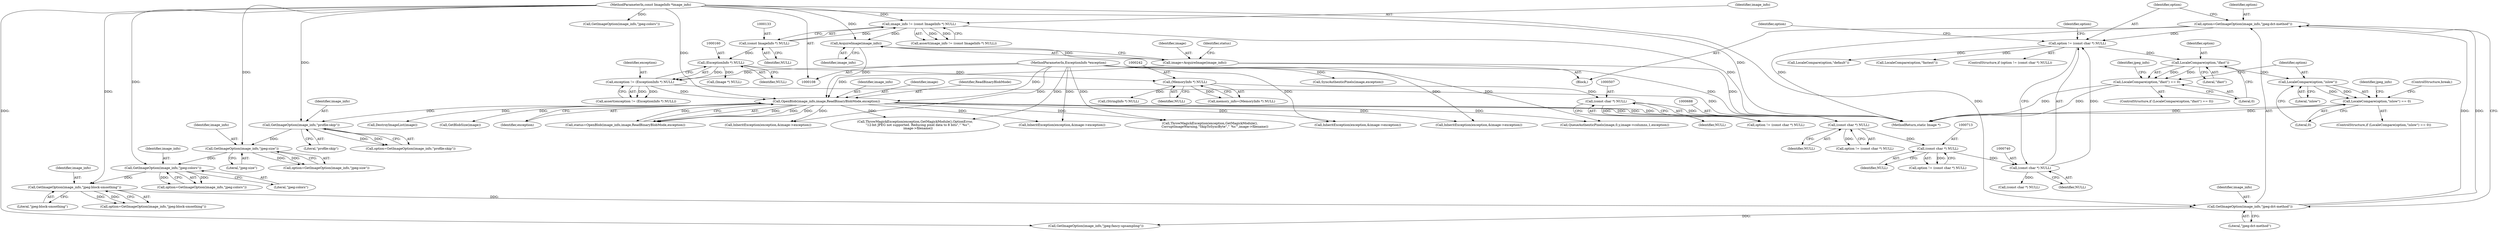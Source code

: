 digraph "0_ImageMagick_948356eec65aea91995d4b7cc487d197d2c5f602@pointer" {
"1000792" [label="(Call,LocaleCompare(option,\"ifast\"))"];
"1000737" [label="(Call,option != (const char *) NULL)"];
"1000731" [label="(Call,option=GetImageOption(image_info,\"jpeg:dct-method\"))"];
"1000733" [label="(Call,GetImageOption(image_info,\"jpeg:dct-method\"))"];
"1000706" [label="(Call,GetImageOption(image_info,\"jpeg:block-smoothing\"))"];
"1000681" [label="(Call,GetImageOption(image_info,\"jpeg:colors\"))"];
"1000499" [label="(Call,GetImageOption(image_info,\"jpeg:size\"))"];
"1000329" [label="(Call,GetImageOption(image_info,\"profile:skip\"))"];
"1000180" [label="(Call,OpenBlob(image_info,image,ReadBinaryBlobMode,exception))"];
"1000176" [label="(Call,AcquireImage(image_info))"];
"1000130" [label="(Call,image_info != (const ImageInfo *) NULL)"];
"1000109" [label="(MethodParameterIn,const ImageInfo *image_info)"];
"1000132" [label="(Call,(const ImageInfo *) NULL)"];
"1000174" [label="(Call,image=AcquireImage(image_info))"];
"1000157" [label="(Call,exception != (ExceptionInfo *) NULL)"];
"1000110" [label="(MethodParameterIn,ExceptionInfo *exception)"];
"1000159" [label="(Call,(ExceptionInfo *) NULL)"];
"1000739" [label="(Call,(const char *) NULL)"];
"1000712" [label="(Call,(const char *) NULL)"];
"1000687" [label="(Call,(const char *) NULL)"];
"1000506" [label="(Call,(const char *) NULL)"];
"1000241" [label="(Call,(MemoryInfo *) NULL)"];
"1000791" [label="(Call,LocaleCompare(option,\"ifast\") == 0)"];
"1000803" [label="(Call,LocaleCompare(option,\"islow\"))"];
"1000802" [label="(Call,LocaleCompare(option,\"islow\") == 0)"];
"1000500" [label="(Identifier,image_info)"];
"1000175" [label="(Identifier,image)"];
"1000195" [label="(Call,(Image *) NULL)"];
"1000180" [label="(Call,OpenBlob(image_info,image,ReadBinaryBlobMode,exception))"];
"1000706" [label="(Call,GetImageOption(image_info,\"jpeg:block-smoothing\"))"];
"1000710" [label="(Call,option != (const char *) NULL)"];
"1000330" [label="(Identifier,image_info)"];
"1000687" [label="(Call,(const char *) NULL)"];
"1000791" [label="(Call,LocaleCompare(option,\"ifast\") == 0)"];
"1001881" [label="(MethodReturn,static Image *)"];
"1000708" [label="(Literal,\"jpeg:block-smoothing\")"];
"1000497" [label="(Call,option=GetImageOption(image_info,\"jpeg:size\"))"];
"1000177" [label="(Identifier,image_info)"];
"1000812" [label="(ControlStructure,break;)"];
"1000192" [label="(Call,DestroyImageList(image))"];
"1000239" [label="(Call,memory_info=(MemoryInfo *) NULL)"];
"1000111" [label="(Block,)"];
"1000331" [label="(Literal,\"profile:skip\")"];
"1000794" [label="(Literal,\"ifast\")"];
"1000751" [label="(Call,LocaleCompare(option,\"default\"))"];
"1000809" [label="(Identifier,jpeg_info)"];
"1000241" [label="(Call,(MemoryInfo *) NULL)"];
"1000821" [label="(Call,(const char *) NULL)"];
"1000790" [label="(ControlStructure,if (LocaleCompare(option,\"ifast\") == 0))"];
"1001410" [label="(Call,ThrowMagickException(exception,GetMagickModule(),\n          CorruptImageWarning,\"SkipToSyncByte\",\"`%s'\",image->filename))"];
"1000181" [label="(Identifier,image_info)"];
"1000804" [label="(Identifier,option)"];
"1000182" [label="(Identifier,image)"];
"1000805" [label="(Literal,\"islow\")"];
"1000183" [label="(Identifier,ReadBinaryBlobMode)"];
"1000156" [label="(Call,assert(exception != (ExceptionInfo *) NULL))"];
"1000265" [label="(Call,(StringInfo *) NULL)"];
"1000744" [label="(Identifier,option)"];
"1000712" [label="(Call,(const char *) NULL)"];
"1000129" [label="(Call,assert(image_info != (const ImageInfo *) NULL))"];
"1000176" [label="(Call,AcquireImage(image_info))"];
"1000801" [label="(ControlStructure,if (LocaleCompare(option,\"islow\") == 0))"];
"1000936" [label="(Call,InheritException(exception,&image->exception))"];
"1000685" [label="(Call,option != (const char *) NULL)"];
"1000134" [label="(Identifier,NULL)"];
"1000683" [label="(Literal,\"jpeg:colors\")"];
"1000798" [label="(Identifier,jpeg_info)"];
"1000298" [label="(Call,InheritException(exception,&image->exception))"];
"1000132" [label="(Call,(const ImageInfo *) NULL)"];
"1000158" [label="(Identifier,exception)"];
"1000739" [label="(Call,(const char *) NULL)"];
"1000792" [label="(Call,LocaleCompare(option,\"ifast\"))"];
"1000802" [label="(Call,LocaleCompare(option,\"islow\") == 0)"];
"1000501" [label="(Literal,\"jpeg:size\")"];
"1000735" [label="(Literal,\"jpeg:dct-method\")"];
"1000499" [label="(Call,GetImageOption(image_info,\"jpeg:size\"))"];
"1000682" [label="(Identifier,image_info)"];
"1000327" [label="(Call,option=GetImageOption(image_info,\"profile:skip\"))"];
"1000110" [label="(MethodParameterIn,ExceptionInfo *exception)"];
"1000704" [label="(Call,option=GetImageOption(image_info,\"jpeg:block-smoothing\"))"];
"1000737" [label="(Call,option != (const char *) NULL)"];
"1000504" [label="(Call,option != (const char *) NULL)"];
"1000793" [label="(Identifier,option)"];
"1000741" [label="(Identifier,NULL)"];
"1000731" [label="(Call,option=GetImageOption(image_info,\"jpeg:dct-method\"))"];
"1000659" [label="(Call,ThrowMagickException(exception,GetMagickModule(),OptionError,\n      \"12-bit JPEG not supported. Reducing pixel data to 8 bits\",\"`%s'\",\n      image->filename))"];
"1000766" [label="(Call,LocaleCompare(option,\"fastest\"))"];
"1000329" [label="(Call,GetImageOption(image_info,\"profile:skip\"))"];
"1000179" [label="(Identifier,status)"];
"1000679" [label="(Call,option=GetImageOption(image_info,\"jpeg:colors\"))"];
"1000506" [label="(Call,(const char *) NULL)"];
"1000243" [label="(Identifier,NULL)"];
"1000815" [label="(Call,GetImageOption(image_info,\"jpeg:fancy-upsampling\"))"];
"1000795" [label="(Literal,0)"];
"1000109" [label="(MethodParameterIn,const ImageInfo *image_info)"];
"1000157" [label="(Call,exception != (ExceptionInfo *) NULL)"];
"1000681" [label="(Call,GetImageOption(image_info,\"jpeg:colors\"))"];
"1000738" [label="(Identifier,option)"];
"1001098" [label="(Call,InheritException(exception,&image->exception))"];
"1000200" [label="(Call,GetBlobSize(image))"];
"1000736" [label="(ControlStructure,if (option != (const char *) NULL))"];
"1000161" [label="(Identifier,NULL)"];
"1000508" [label="(Identifier,NULL)"];
"1000803" [label="(Call,LocaleCompare(option,\"islow\"))"];
"1000174" [label="(Call,image=AcquireImage(image_info))"];
"1000733" [label="(Call,GetImageOption(image_info,\"jpeg:dct-method\"))"];
"1000131" [label="(Identifier,image_info)"];
"1001820" [label="(Call,SyncAuthenticPixels(image,exception))"];
"1000734" [label="(Identifier,image_info)"];
"1000184" [label="(Identifier,exception)"];
"1000689" [label="(Identifier,NULL)"];
"1000806" [label="(Literal,0)"];
"1000814" [label="(Identifier,option)"];
"1000178" [label="(Call,status=OpenBlob(image_info,image,ReadBinaryBlobMode,exception))"];
"1000732" [label="(Identifier,option)"];
"1000976" [label="(Call,InheritException(exception,&image->exception))"];
"1000130" [label="(Call,image_info != (const ImageInfo *) NULL)"];
"1000159" [label="(Call,(ExceptionInfo *) NULL)"];
"1001425" [label="(Call,QueueAuthenticPixels(image,0,y,image->columns,1,exception))"];
"1000714" [label="(Identifier,NULL)"];
"1000707" [label="(Identifier,image_info)"];
"1000919" [label="(Call,GetImageOption(image_info,\"jpeg:colors\"))"];
"1000792" -> "1000791"  [label="AST: "];
"1000792" -> "1000794"  [label="CFG: "];
"1000793" -> "1000792"  [label="AST: "];
"1000794" -> "1000792"  [label="AST: "];
"1000795" -> "1000792"  [label="CFG: "];
"1000792" -> "1000791"  [label="DDG: "];
"1000792" -> "1000791"  [label="DDG: "];
"1000737" -> "1000792"  [label="DDG: "];
"1000792" -> "1000803"  [label="DDG: "];
"1000737" -> "1000736"  [label="AST: "];
"1000737" -> "1000739"  [label="CFG: "];
"1000738" -> "1000737"  [label="AST: "];
"1000739" -> "1000737"  [label="AST: "];
"1000744" -> "1000737"  [label="CFG: "];
"1000814" -> "1000737"  [label="CFG: "];
"1000731" -> "1000737"  [label="DDG: "];
"1000739" -> "1000737"  [label="DDG: "];
"1000737" -> "1000751"  [label="DDG: "];
"1000737" -> "1000766"  [label="DDG: "];
"1000731" -> "1000111"  [label="AST: "];
"1000731" -> "1000733"  [label="CFG: "];
"1000732" -> "1000731"  [label="AST: "];
"1000733" -> "1000731"  [label="AST: "];
"1000738" -> "1000731"  [label="CFG: "];
"1000731" -> "1001881"  [label="DDG: "];
"1000733" -> "1000731"  [label="DDG: "];
"1000733" -> "1000731"  [label="DDG: "];
"1000733" -> "1000735"  [label="CFG: "];
"1000734" -> "1000733"  [label="AST: "];
"1000735" -> "1000733"  [label="AST: "];
"1000706" -> "1000733"  [label="DDG: "];
"1000109" -> "1000733"  [label="DDG: "];
"1000733" -> "1000815"  [label="DDG: "];
"1000706" -> "1000704"  [label="AST: "];
"1000706" -> "1000708"  [label="CFG: "];
"1000707" -> "1000706"  [label="AST: "];
"1000708" -> "1000706"  [label="AST: "];
"1000704" -> "1000706"  [label="CFG: "];
"1000706" -> "1000704"  [label="DDG: "];
"1000706" -> "1000704"  [label="DDG: "];
"1000681" -> "1000706"  [label="DDG: "];
"1000109" -> "1000706"  [label="DDG: "];
"1000681" -> "1000679"  [label="AST: "];
"1000681" -> "1000683"  [label="CFG: "];
"1000682" -> "1000681"  [label="AST: "];
"1000683" -> "1000681"  [label="AST: "];
"1000679" -> "1000681"  [label="CFG: "];
"1000681" -> "1000679"  [label="DDG: "];
"1000681" -> "1000679"  [label="DDG: "];
"1000499" -> "1000681"  [label="DDG: "];
"1000109" -> "1000681"  [label="DDG: "];
"1000499" -> "1000497"  [label="AST: "];
"1000499" -> "1000501"  [label="CFG: "];
"1000500" -> "1000499"  [label="AST: "];
"1000501" -> "1000499"  [label="AST: "];
"1000497" -> "1000499"  [label="CFG: "];
"1000499" -> "1000497"  [label="DDG: "];
"1000499" -> "1000497"  [label="DDG: "];
"1000329" -> "1000499"  [label="DDG: "];
"1000109" -> "1000499"  [label="DDG: "];
"1000329" -> "1000327"  [label="AST: "];
"1000329" -> "1000331"  [label="CFG: "];
"1000330" -> "1000329"  [label="AST: "];
"1000331" -> "1000329"  [label="AST: "];
"1000327" -> "1000329"  [label="CFG: "];
"1000329" -> "1000327"  [label="DDG: "];
"1000329" -> "1000327"  [label="DDG: "];
"1000180" -> "1000329"  [label="DDG: "];
"1000109" -> "1000329"  [label="DDG: "];
"1000180" -> "1000178"  [label="AST: "];
"1000180" -> "1000184"  [label="CFG: "];
"1000181" -> "1000180"  [label="AST: "];
"1000182" -> "1000180"  [label="AST: "];
"1000183" -> "1000180"  [label="AST: "];
"1000184" -> "1000180"  [label="AST: "];
"1000178" -> "1000180"  [label="CFG: "];
"1000180" -> "1001881"  [label="DDG: "];
"1000180" -> "1001881"  [label="DDG: "];
"1000180" -> "1001881"  [label="DDG: "];
"1000180" -> "1000178"  [label="DDG: "];
"1000180" -> "1000178"  [label="DDG: "];
"1000180" -> "1000178"  [label="DDG: "];
"1000180" -> "1000178"  [label="DDG: "];
"1000176" -> "1000180"  [label="DDG: "];
"1000109" -> "1000180"  [label="DDG: "];
"1000174" -> "1000180"  [label="DDG: "];
"1000157" -> "1000180"  [label="DDG: "];
"1000110" -> "1000180"  [label="DDG: "];
"1000180" -> "1000192"  [label="DDG: "];
"1000180" -> "1000200"  [label="DDG: "];
"1000180" -> "1000298"  [label="DDG: "];
"1000180" -> "1000659"  [label="DDG: "];
"1000180" -> "1000936"  [label="DDG: "];
"1000180" -> "1000976"  [label="DDG: "];
"1000180" -> "1001098"  [label="DDG: "];
"1000180" -> "1001410"  [label="DDG: "];
"1000180" -> "1001425"  [label="DDG: "];
"1000176" -> "1000174"  [label="AST: "];
"1000176" -> "1000177"  [label="CFG: "];
"1000177" -> "1000176"  [label="AST: "];
"1000174" -> "1000176"  [label="CFG: "];
"1000176" -> "1000174"  [label="DDG: "];
"1000130" -> "1000176"  [label="DDG: "];
"1000109" -> "1000176"  [label="DDG: "];
"1000130" -> "1000129"  [label="AST: "];
"1000130" -> "1000132"  [label="CFG: "];
"1000131" -> "1000130"  [label="AST: "];
"1000132" -> "1000130"  [label="AST: "];
"1000129" -> "1000130"  [label="CFG: "];
"1000130" -> "1001881"  [label="DDG: "];
"1000130" -> "1000129"  [label="DDG: "];
"1000130" -> "1000129"  [label="DDG: "];
"1000109" -> "1000130"  [label="DDG: "];
"1000132" -> "1000130"  [label="DDG: "];
"1000109" -> "1000108"  [label="AST: "];
"1000109" -> "1001881"  [label="DDG: "];
"1000109" -> "1000815"  [label="DDG: "];
"1000109" -> "1000919"  [label="DDG: "];
"1000132" -> "1000134"  [label="CFG: "];
"1000133" -> "1000132"  [label="AST: "];
"1000134" -> "1000132"  [label="AST: "];
"1000132" -> "1000159"  [label="DDG: "];
"1000174" -> "1000111"  [label="AST: "];
"1000175" -> "1000174"  [label="AST: "];
"1000179" -> "1000174"  [label="CFG: "];
"1000174" -> "1001881"  [label="DDG: "];
"1000157" -> "1000156"  [label="AST: "];
"1000157" -> "1000159"  [label="CFG: "];
"1000158" -> "1000157"  [label="AST: "];
"1000159" -> "1000157"  [label="AST: "];
"1000156" -> "1000157"  [label="CFG: "];
"1000157" -> "1001881"  [label="DDG: "];
"1000157" -> "1000156"  [label="DDG: "];
"1000157" -> "1000156"  [label="DDG: "];
"1000110" -> "1000157"  [label="DDG: "];
"1000159" -> "1000157"  [label="DDG: "];
"1000110" -> "1000108"  [label="AST: "];
"1000110" -> "1001881"  [label="DDG: "];
"1000110" -> "1000298"  [label="DDG: "];
"1000110" -> "1000659"  [label="DDG: "];
"1000110" -> "1000936"  [label="DDG: "];
"1000110" -> "1000976"  [label="DDG: "];
"1000110" -> "1001098"  [label="DDG: "];
"1000110" -> "1001410"  [label="DDG: "];
"1000110" -> "1001425"  [label="DDG: "];
"1000110" -> "1001820"  [label="DDG: "];
"1000159" -> "1000161"  [label="CFG: "];
"1000160" -> "1000159"  [label="AST: "];
"1000161" -> "1000159"  [label="AST: "];
"1000159" -> "1000195"  [label="DDG: "];
"1000159" -> "1000241"  [label="DDG: "];
"1000739" -> "1000741"  [label="CFG: "];
"1000740" -> "1000739"  [label="AST: "];
"1000741" -> "1000739"  [label="AST: "];
"1000712" -> "1000739"  [label="DDG: "];
"1000739" -> "1000821"  [label="DDG: "];
"1000712" -> "1000710"  [label="AST: "];
"1000712" -> "1000714"  [label="CFG: "];
"1000713" -> "1000712"  [label="AST: "];
"1000714" -> "1000712"  [label="AST: "];
"1000710" -> "1000712"  [label="CFG: "];
"1000712" -> "1000710"  [label="DDG: "];
"1000687" -> "1000712"  [label="DDG: "];
"1000687" -> "1000685"  [label="AST: "];
"1000687" -> "1000689"  [label="CFG: "];
"1000688" -> "1000687"  [label="AST: "];
"1000689" -> "1000687"  [label="AST: "];
"1000685" -> "1000687"  [label="CFG: "];
"1000687" -> "1000685"  [label="DDG: "];
"1000506" -> "1000687"  [label="DDG: "];
"1000506" -> "1000504"  [label="AST: "];
"1000506" -> "1000508"  [label="CFG: "];
"1000507" -> "1000506"  [label="AST: "];
"1000508" -> "1000506"  [label="AST: "];
"1000504" -> "1000506"  [label="CFG: "];
"1000506" -> "1000504"  [label="DDG: "];
"1000241" -> "1000506"  [label="DDG: "];
"1000241" -> "1000239"  [label="AST: "];
"1000241" -> "1000243"  [label="CFG: "];
"1000242" -> "1000241"  [label="AST: "];
"1000243" -> "1000241"  [label="AST: "];
"1000239" -> "1000241"  [label="CFG: "];
"1000241" -> "1000239"  [label="DDG: "];
"1000241" -> "1000265"  [label="DDG: "];
"1000791" -> "1000790"  [label="AST: "];
"1000791" -> "1000795"  [label="CFG: "];
"1000795" -> "1000791"  [label="AST: "];
"1000798" -> "1000791"  [label="CFG: "];
"1000804" -> "1000791"  [label="CFG: "];
"1000791" -> "1001881"  [label="DDG: "];
"1000791" -> "1001881"  [label="DDG: "];
"1000803" -> "1000802"  [label="AST: "];
"1000803" -> "1000805"  [label="CFG: "];
"1000804" -> "1000803"  [label="AST: "];
"1000805" -> "1000803"  [label="AST: "];
"1000806" -> "1000803"  [label="CFG: "];
"1000803" -> "1000802"  [label="DDG: "];
"1000803" -> "1000802"  [label="DDG: "];
"1000802" -> "1000801"  [label="AST: "];
"1000802" -> "1000806"  [label="CFG: "];
"1000806" -> "1000802"  [label="AST: "];
"1000809" -> "1000802"  [label="CFG: "];
"1000812" -> "1000802"  [label="CFG: "];
"1000802" -> "1001881"  [label="DDG: "];
"1000802" -> "1001881"  [label="DDG: "];
}
